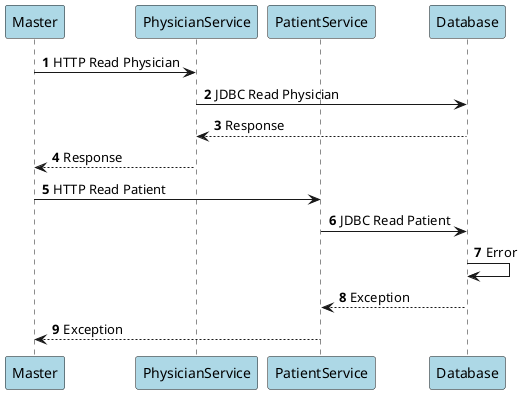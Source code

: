 @startuml
'https://plantuml.com/sequence-diagram

autonumber

participant Master #lightblue
participant PhysicianService #lightblue
participant PatientService #lightblue
participant Database #lightblue

Master -> PhysicianService : HTTP Read Physician
PhysicianService -> Database : JDBC Read Physician
Database --> PhysicianService : Response
PhysicianService --> Master : Response

Master -> PatientService: HTTP Read Patient
PatientService -> Database : JDBC Read Patient
Database -> Database : Error
Database --> PatientService : Exception

PatientService --> Master : Exception

@enduml